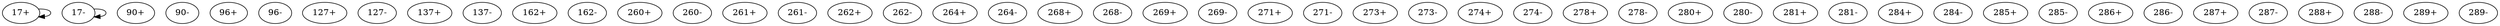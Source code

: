 digraph adj {
graph [k=37]
edge [d=-36]
"17+" [l=37 C=141]
"17-" [l=37 C=141]
"90+" [l=145 C=1384]
"90-" [l=145 C=1384]
"96+" [l=10589 C=225349]
"96-" [l=10589 C=225349]
"127+" [l=88 C=788]
"127-" [l=88 C=788]
"137+" [l=245 C=2132]
"137-" [l=245 C=2132]
"162+" [l=99 C=1030]
"162-" [l=99 C=1030]
"260+" [l=12496 C=279559]
"260-" [l=12496 C=279559]
"261+" [l=8302 C=179684]
"261-" [l=8302 C=179684]
"262+" [l=29464 C=685741]
"262-" [l=29464 C=685741]
"264+" [l=8792 C=198999]
"264-" [l=8792 C=198999]
"268+" [l=2607 C=59624]
"268-" [l=2607 C=59624]
"269+" [l=2251 C=55243]
"269-" [l=2251 C=55243]
"271+" [l=23570 C=523951]
"271-" [l=23570 C=523951]
"273+" [l=1866 C=36130]
"273-" [l=1866 C=36130]
"274+" [l=8656 C=184813]
"274-" [l=8656 C=184813]
"278+" [l=4885 C=115189]
"278-" [l=4885 C=115189]
"280+" [l=3944 C=101186]
"280-" [l=3944 C=101186]
"281+" [l=2536 C=58864]
"281-" [l=2536 C=58864]
"284+" [l=5853 C=137252]
"284-" [l=5853 C=137252]
"285+" [l=2556 C=60599]
"285-" [l=2556 C=60599]
"286+" [l=4704 C=101001]
"286-" [l=4704 C=101001]
"287+" [l=51041 C=1114723]
"287-" [l=51041 C=1114723]
"288+" [l=14620 C=350598]
"288-" [l=14620 C=350598]
"289+" [l=10957 C=238890]
"289-" [l=10957 C=238890]
"17+" -> "17+" [d=-35]
"17-" -> "17-" [d=-35]
}
